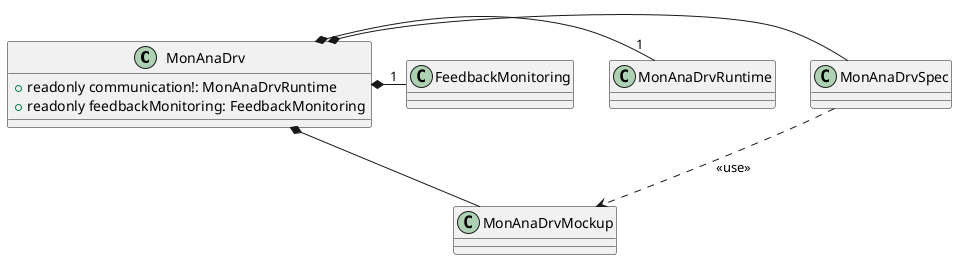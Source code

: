 @startuml
'https://plantuml.com/class-diagram

class MonAnaDrv{
    + readonly communication!: MonAnaDrvRuntime
    + readonly feedbackMonitoring: FeedbackMonitoring
}

MonAnaDrv *- MonAnaDrvSpec
MonAnaDrvSpec ..> MonAnaDrvMockup : <<use>>
MonAnaDrv *- MonAnaDrvMockup
MonAnaDrv *- "1" MonAnaDrvRuntime
MonAnaDrv *- "1" FeedbackMonitoring
@enduml
